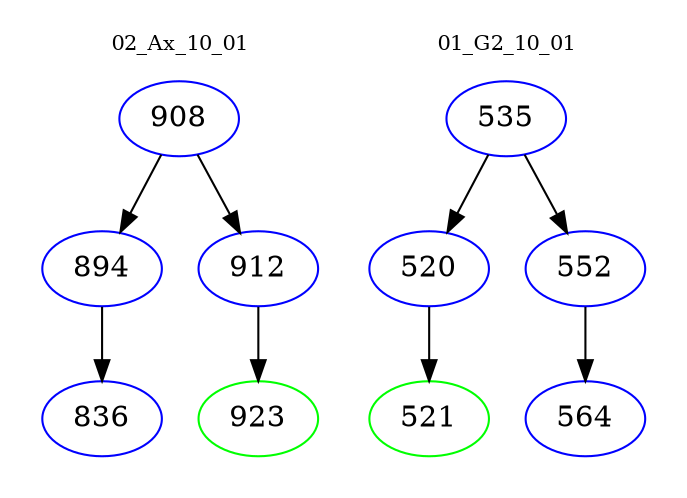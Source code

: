 digraph{
subgraph cluster_0 {
color = white
label = "02_Ax_10_01";
fontsize=10;
T0_908 [label="908", color="blue"]
T0_908 -> T0_894 [color="black"]
T0_894 [label="894", color="blue"]
T0_894 -> T0_836 [color="black"]
T0_836 [label="836", color="blue"]
T0_908 -> T0_912 [color="black"]
T0_912 [label="912", color="blue"]
T0_912 -> T0_923 [color="black"]
T0_923 [label="923", color="green"]
}
subgraph cluster_1 {
color = white
label = "01_G2_10_01";
fontsize=10;
T1_535 [label="535", color="blue"]
T1_535 -> T1_520 [color="black"]
T1_520 [label="520", color="blue"]
T1_520 -> T1_521 [color="black"]
T1_521 [label="521", color="green"]
T1_535 -> T1_552 [color="black"]
T1_552 [label="552", color="blue"]
T1_552 -> T1_564 [color="black"]
T1_564 [label="564", color="blue"]
}
}
